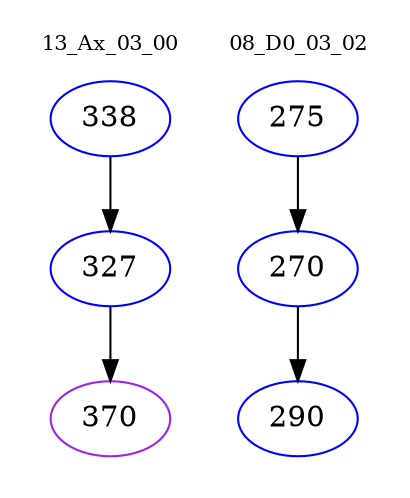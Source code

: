 digraph{
subgraph cluster_0 {
color = white
label = "13_Ax_03_00";
fontsize=10;
T0_338 [label="338", color="blue"]
T0_338 -> T0_327 [color="black"]
T0_327 [label="327", color="blue"]
T0_327 -> T0_370 [color="black"]
T0_370 [label="370", color="purple"]
}
subgraph cluster_1 {
color = white
label = "08_D0_03_02";
fontsize=10;
T1_275 [label="275", color="blue"]
T1_275 -> T1_270 [color="black"]
T1_270 [label="270", color="blue"]
T1_270 -> T1_290 [color="black"]
T1_290 [label="290", color="blue"]
}
}
